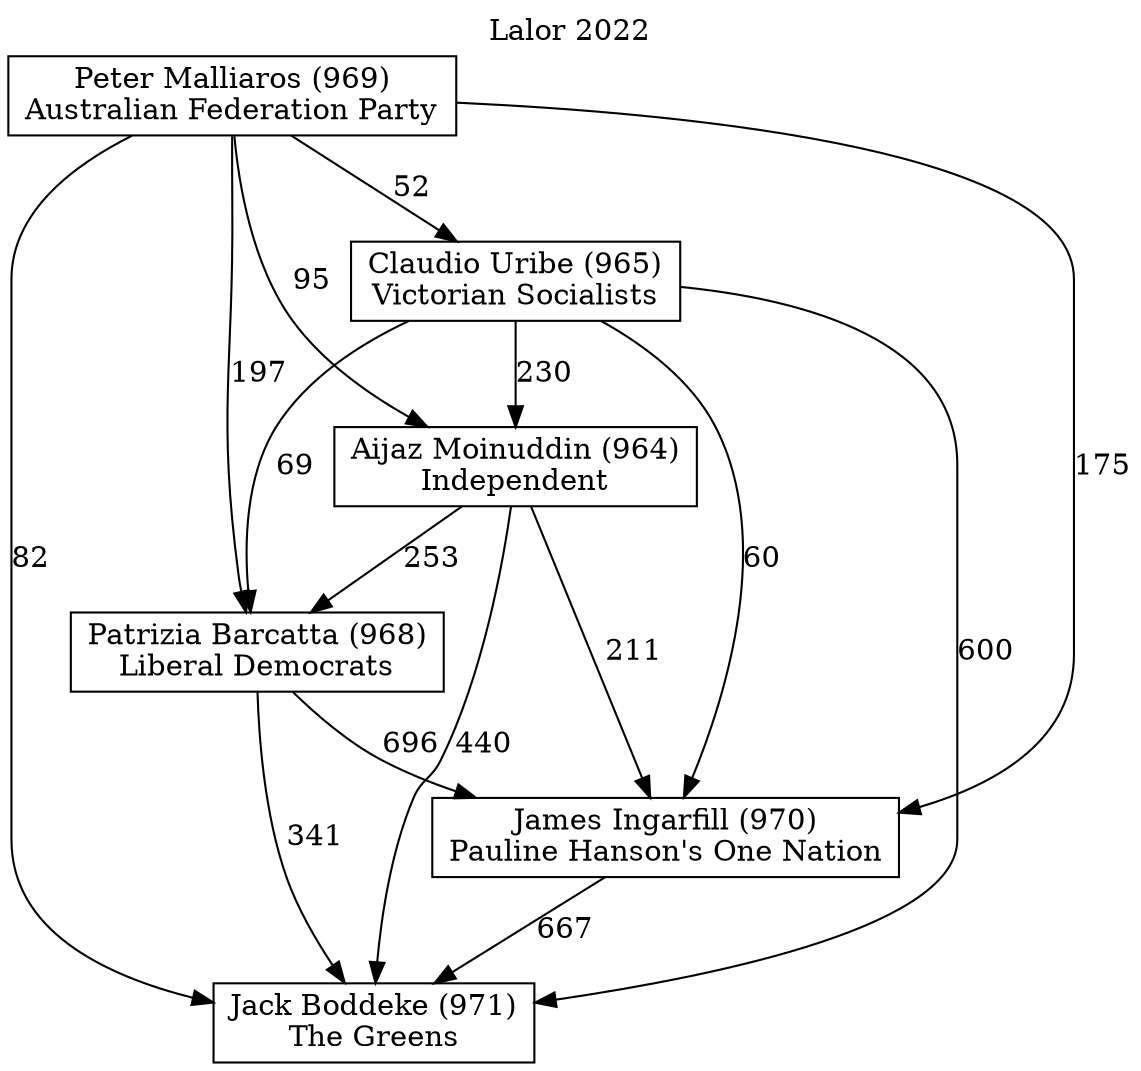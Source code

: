 // House preference flow
digraph "Jack Boddeke (971)_Lalor_2022" {
	graph [label="Lalor 2022" labelloc=t mclimit=10]
	node [shape=box]
	"Patrizia Barcatta (968)" [label="Patrizia Barcatta (968)
Liberal Democrats"]
	"Peter Malliaros (969)" [label="Peter Malliaros (969)
Australian Federation Party"]
	"Jack Boddeke (971)" [label="Jack Boddeke (971)
The Greens"]
	"Aijaz Moinuddin (964)" [label="Aijaz Moinuddin (964)
Independent"]
	"James Ingarfill (970)" [label="James Ingarfill (970)
Pauline Hanson's One Nation"]
	"Claudio Uribe (965)" [label="Claudio Uribe (965)
Victorian Socialists"]
	"Peter Malliaros (969)" -> "Patrizia Barcatta (968)" [label=197]
	"Patrizia Barcatta (968)" -> "James Ingarfill (970)" [label=696]
	"Peter Malliaros (969)" -> "James Ingarfill (970)" [label=175]
	"Claudio Uribe (965)" -> "James Ingarfill (970)" [label=60]
	"Peter Malliaros (969)" -> "Aijaz Moinuddin (964)" [label=95]
	"Peter Malliaros (969)" -> "Jack Boddeke (971)" [label=82]
	"Patrizia Barcatta (968)" -> "Jack Boddeke (971)" [label=341]
	"Aijaz Moinuddin (964)" -> "James Ingarfill (970)" [label=211]
	"Aijaz Moinuddin (964)" -> "Patrizia Barcatta (968)" [label=253]
	"Aijaz Moinuddin (964)" -> "Jack Boddeke (971)" [label=440]
	"Claudio Uribe (965)" -> "Jack Boddeke (971)" [label=600]
	"Claudio Uribe (965)" -> "Patrizia Barcatta (968)" [label=69]
	"Claudio Uribe (965)" -> "Aijaz Moinuddin (964)" [label=230]
	"James Ingarfill (970)" -> "Jack Boddeke (971)" [label=667]
	"Peter Malliaros (969)" -> "Claudio Uribe (965)" [label=52]
}
